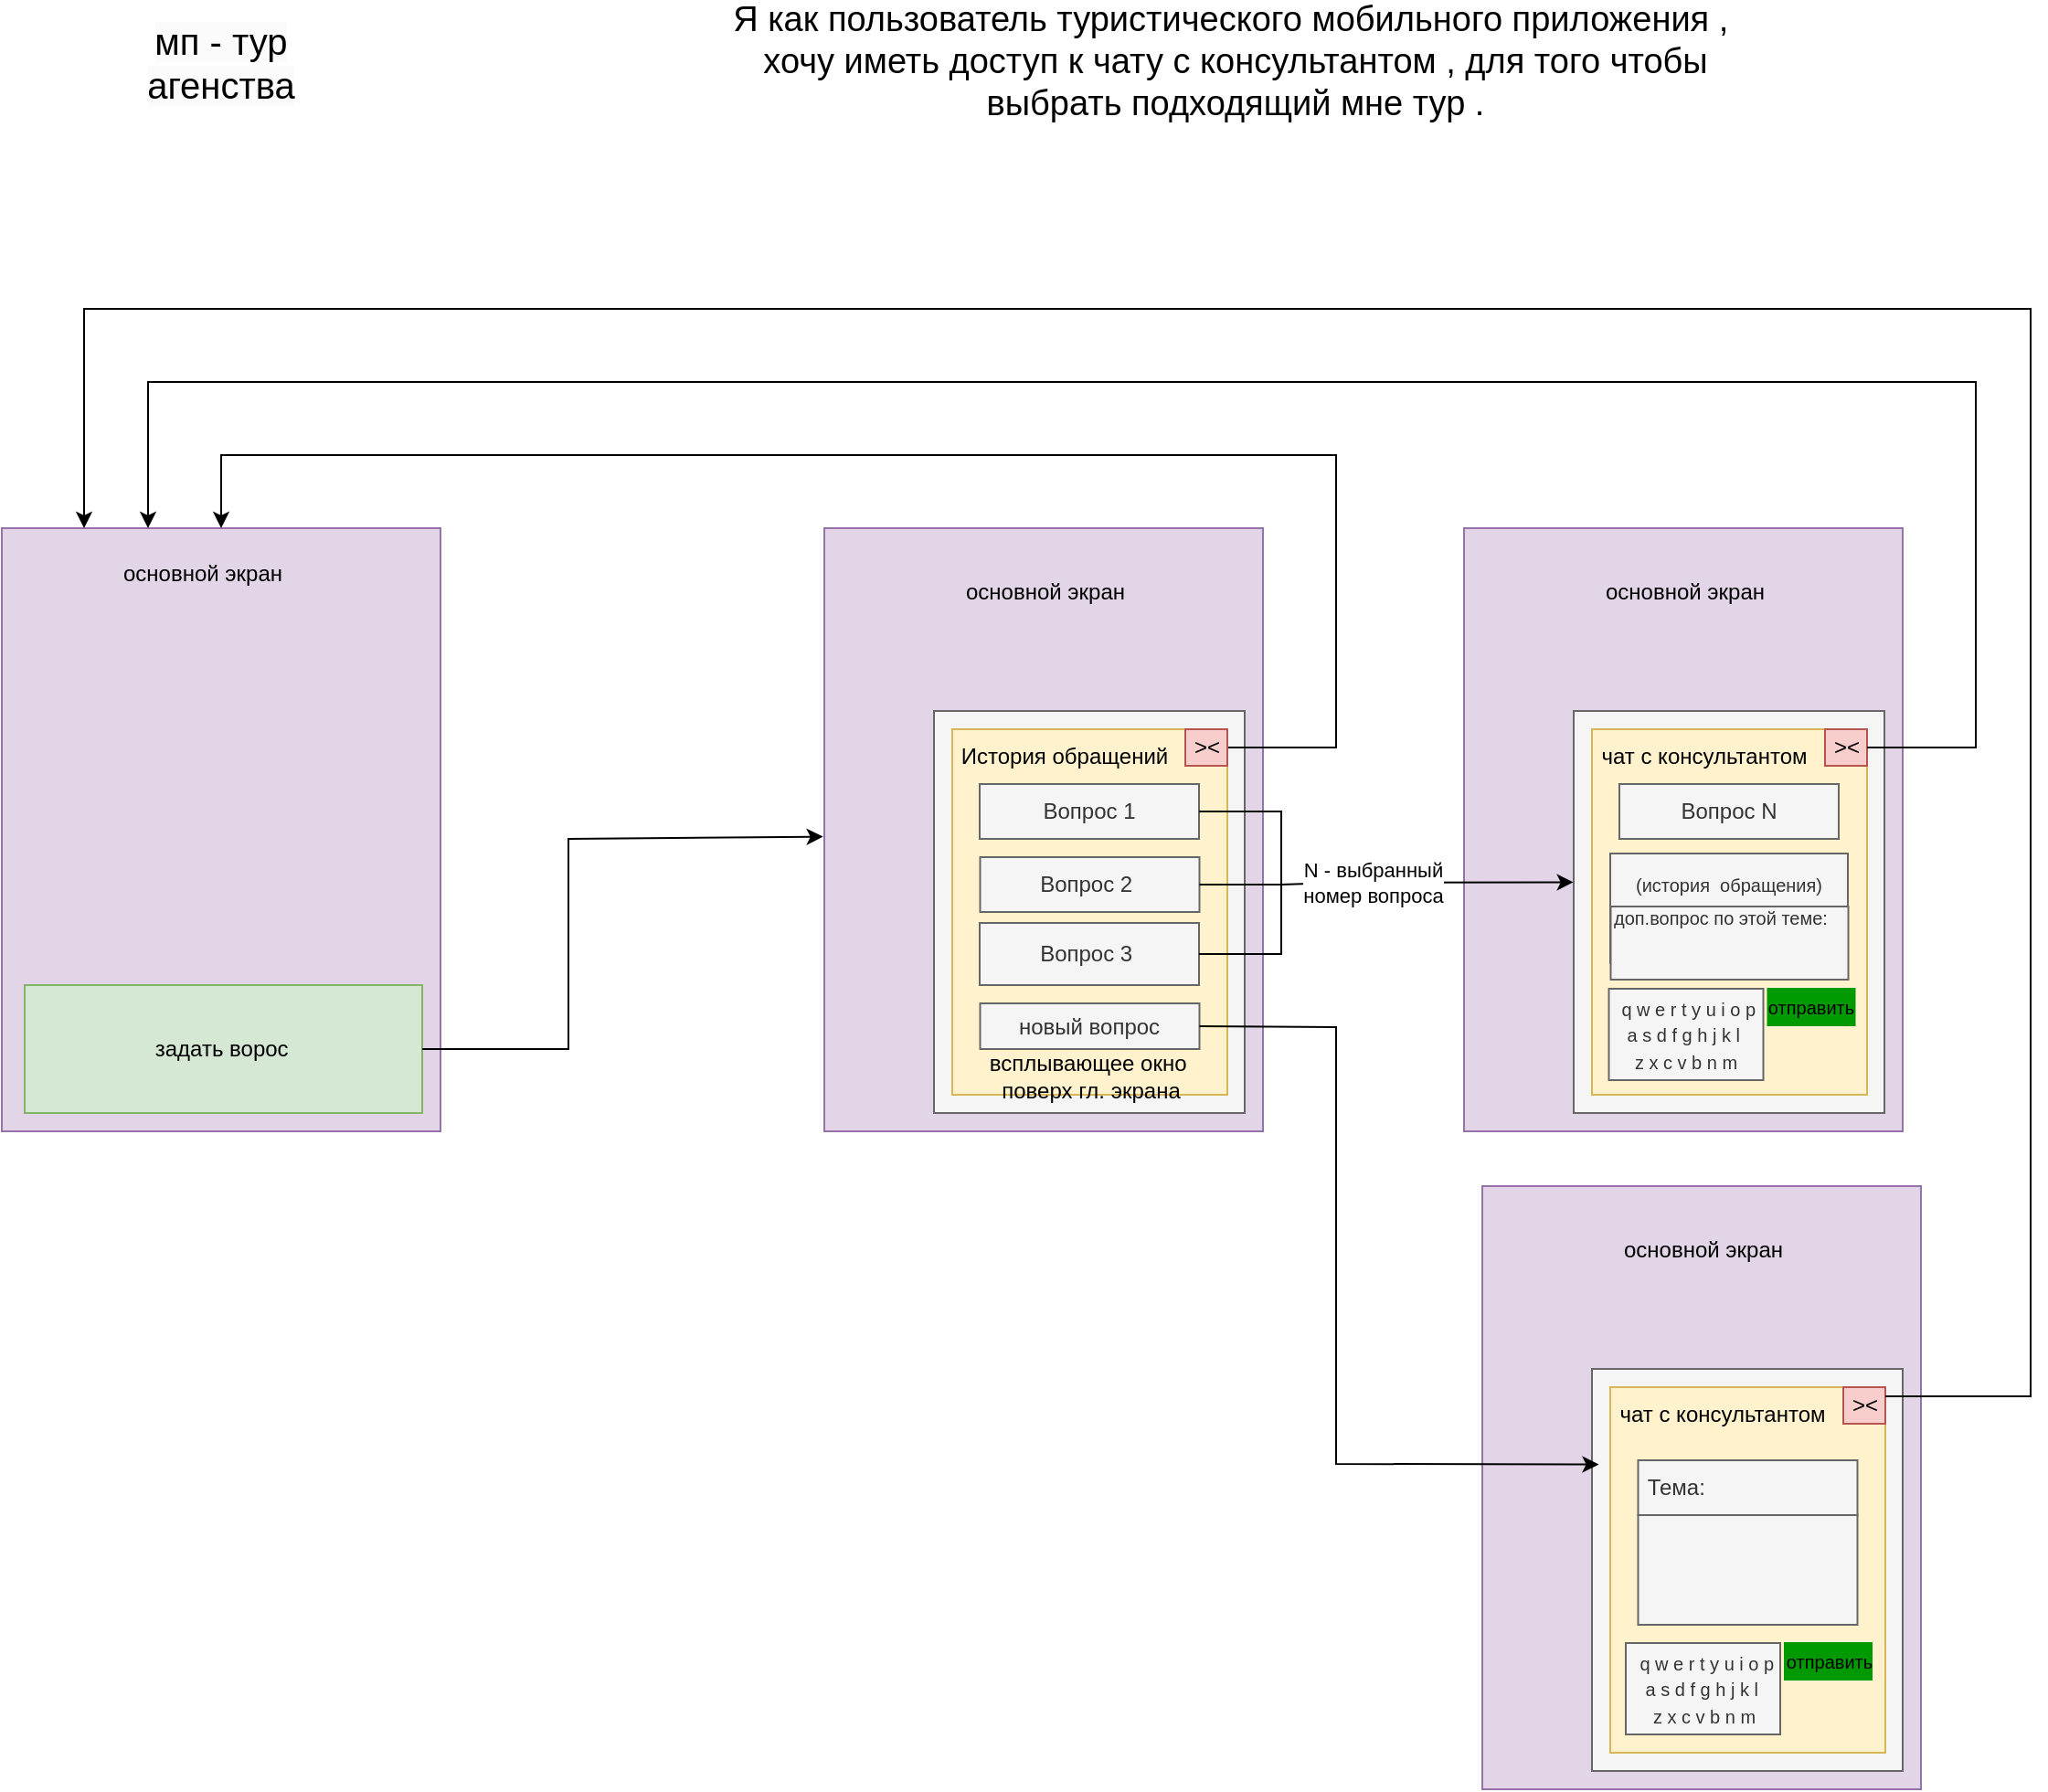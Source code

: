 <mxfile version="24.8.0">
  <diagram name="Страница — 1" id="Ma91BWil_ssSF-kNVNje">
    <mxGraphModel dx="951" dy="869" grid="1" gridSize="10" guides="1" tooltips="1" connect="1" arrows="1" fold="1" page="1" pageScale="1" pageWidth="827" pageHeight="1169" math="0" shadow="0">
      <root>
        <mxCell id="0" />
        <mxCell id="1" parent="0" />
        <mxCell id="qpSAZJQmiiE4QWzmZC8Z-1" value="" style="rounded=0;whiteSpace=wrap;html=1;fillColor=#e1d5e7;strokeColor=#9673a6;" parent="1" vertex="1">
          <mxGeometry x="50" y="560" width="240" height="330" as="geometry" />
        </mxCell>
        <mxCell id="qpSAZJQmiiE4QWzmZC8Z-2" value="Я как пользователь туристического мобильного приложения ,&amp;nbsp;&#xa;хочу иметь доступ к чату с консультантом , для того чтобы выбрать подходящий мне тур ." style="text;html=1;align=center;verticalAlign=middle;whiteSpace=wrap;rounded=0;fontSize=19;" parent="1" vertex="1">
          <mxGeometry x="430" y="290" width="590" height="30" as="geometry" />
        </mxCell>
        <mxCell id="qpSAZJQmiiE4QWzmZC8Z-3" value="&lt;span style=&quot;color: rgb(0, 0, 0); font-family: Helvetica; font-size: 20px; font-style: normal; font-variant-ligatures: normal; font-variant-caps: normal; font-weight: 400; letter-spacing: normal; orphans: 2; text-align: center; text-indent: 0px; text-transform: none; widows: 2; word-spacing: 0px; -webkit-text-stroke-width: 0px; white-space: normal; background-color: rgb(251, 251, 251); text-decoration-thickness: initial; text-decoration-style: initial; text-decoration-color: initial; float: none; display: inline !important;&quot;&gt;мп - тур агенства&lt;/span&gt;" style="text;html=1;align=center;verticalAlign=middle;whiteSpace=wrap;rounded=0;fontSize=20;" parent="1" vertex="1">
          <mxGeometry x="140" y="290" width="60" height="30" as="geometry" />
        </mxCell>
        <mxCell id="qpSAZJQmiiE4QWzmZC8Z-14" value="основной экран" style="text;html=1;align=center;verticalAlign=middle;whiteSpace=wrap;rounded=0;" parent="1" vertex="1">
          <mxGeometry x="100" y="570" width="120" height="30" as="geometry" />
        </mxCell>
        <mxCell id="qpSAZJQmiiE4QWzmZC8Z-17" value="задать ворос&amp;nbsp;" style="rounded=0;whiteSpace=wrap;html=1;fillColor=#d5e8d4;strokeColor=#82b366;" parent="1" vertex="1">
          <mxGeometry x="62.5" y="810" width="217.5" height="70" as="geometry" />
        </mxCell>
        <mxCell id="qpSAZJQmiiE4QWzmZC8Z-18" value="" style="endArrow=classic;html=1;rounded=0;exitX=1;exitY=0.5;exitDx=0;exitDy=0;entryX=-0.004;entryY=0.358;entryDx=0;entryDy=0;entryPerimeter=0;" parent="1" source="qpSAZJQmiiE4QWzmZC8Z-17" edge="1">
          <mxGeometry width="50" height="50" relative="1" as="geometry">
            <mxPoint x="530" y="740" as="sourcePoint" />
            <mxPoint x="499.32" y="728.76" as="targetPoint" />
            <Array as="points">
              <mxPoint x="360" y="845" />
              <mxPoint x="360" y="730" />
            </Array>
          </mxGeometry>
        </mxCell>
        <mxCell id="l0X42Bm0tS4iPZdSs6m8-1" value="" style="rounded=0;whiteSpace=wrap;html=1;fillColor=#e1d5e7;strokeColor=#9673a6;" vertex="1" parent="1">
          <mxGeometry x="500" y="560" width="240" height="330" as="geometry" />
        </mxCell>
        <mxCell id="l0X42Bm0tS4iPZdSs6m8-10" value="" style="rounded=0;whiteSpace=wrap;html=1;fillColor=#f5f5f5;strokeColor=#666666;fontColor=#333333;" vertex="1" parent="1">
          <mxGeometry x="560" y="660" width="170" height="220" as="geometry" />
        </mxCell>
        <mxCell id="l0X42Bm0tS4iPZdSs6m8-12" value="&amp;gt;&amp;lt;" style="rounded=0;whiteSpace=wrap;html=1;fillColor=#f8cecc;strokeColor=#b85450;" vertex="1" parent="1">
          <mxGeometry x="697.5" y="670" width="23" height="20" as="geometry" />
        </mxCell>
        <mxCell id="l0X42Bm0tS4iPZdSs6m8-13" value="" style="rounded=0;whiteSpace=wrap;html=1;fillColor=#fff2cc;strokeColor=#d6b656;" vertex="1" parent="1">
          <mxGeometry x="570" y="670" width="150.5" height="200" as="geometry" />
        </mxCell>
        <mxCell id="l0X42Bm0tS4iPZdSs6m8-14" value="История обращений" style="text;html=1;align=center;verticalAlign=middle;whiteSpace=wrap;rounded=0;" vertex="1" parent="1">
          <mxGeometry x="560" y="670" width="143" height="30" as="geometry" />
        </mxCell>
        <mxCell id="l0X42Bm0tS4iPZdSs6m8-17" value="Вопрос 2&amp;nbsp;" style="rounded=0;whiteSpace=wrap;html=1;fillColor=#f5f5f5;strokeColor=#666666;fontColor=#333333;" vertex="1" parent="1">
          <mxGeometry x="585.25" y="740" width="120" height="30" as="geometry" />
        </mxCell>
        <mxCell id="l0X42Bm0tS4iPZdSs6m8-29" value="основной экран" style="text;html=1;align=center;verticalAlign=middle;whiteSpace=wrap;rounded=0;" vertex="1" parent="1">
          <mxGeometry x="560.75" y="580" width="120" height="30" as="geometry" />
        </mxCell>
        <mxCell id="l0X42Bm0tS4iPZdSs6m8-35" value="" style="endArrow=classic;html=1;rounded=0;exitX=1;exitY=0.5;exitDx=0;exitDy=0;entryX=0.5;entryY=0;entryDx=0;entryDy=0;" edge="1" parent="1" source="l0X42Bm0tS4iPZdSs6m8-12" target="qpSAZJQmiiE4QWzmZC8Z-1">
          <mxGeometry width="50" height="50" relative="1" as="geometry">
            <mxPoint x="1083" y="670" as="sourcePoint" />
            <mxPoint x="700" y="558" as="targetPoint" />
            <Array as="points">
              <mxPoint x="780" y="680" />
              <mxPoint x="780" y="520" />
              <mxPoint x="170" y="520" />
            </Array>
          </mxGeometry>
        </mxCell>
        <mxCell id="l0X42Bm0tS4iPZdSs6m8-37" value="&amp;gt;&amp;lt;" style="rounded=0;whiteSpace=wrap;html=1;fillColor=#f8cecc;strokeColor=#b85450;" vertex="1" parent="1">
          <mxGeometry x="697.5" y="670" width="23" height="20" as="geometry" />
        </mxCell>
        <mxCell id="l0X42Bm0tS4iPZdSs6m8-40" value="Вопрос 1" style="rounded=0;whiteSpace=wrap;html=1;fillColor=#f5f5f5;strokeColor=#666666;fontColor=#333333;" vertex="1" parent="1">
          <mxGeometry x="585" y="700" width="120" height="30" as="geometry" />
        </mxCell>
        <mxCell id="l0X42Bm0tS4iPZdSs6m8-41" value="" style="rounded=0;whiteSpace=wrap;html=1;fillColor=#e1d5e7;strokeColor=#9673a6;" vertex="1" parent="1">
          <mxGeometry x="850" y="560" width="240" height="330" as="geometry" />
        </mxCell>
        <mxCell id="l0X42Bm0tS4iPZdSs6m8-42" value="Обращение" style="rounded=0;whiteSpace=wrap;html=1;fillColor=#f5f5f5;strokeColor=#666666;fontColor=#333333;" vertex="1" parent="1">
          <mxGeometry x="910" y="660" width="170" height="220" as="geometry" />
        </mxCell>
        <mxCell id="l0X42Bm0tS4iPZdSs6m8-43" value="&amp;gt;&amp;lt;" style="rounded=0;whiteSpace=wrap;html=1;fillColor=#f8cecc;strokeColor=#b85450;" vertex="1" parent="1">
          <mxGeometry x="1047.5" y="670" width="23" height="20" as="geometry" />
        </mxCell>
        <mxCell id="l0X42Bm0tS4iPZdSs6m8-44" value="" style="rounded=0;whiteSpace=wrap;html=1;fillColor=#fff2cc;strokeColor=#d6b656;" vertex="1" parent="1">
          <mxGeometry x="920" y="670" width="150.5" height="200" as="geometry" />
        </mxCell>
        <mxCell id="l0X42Bm0tS4iPZdSs6m8-45" value="чат с консультантом" style="text;html=1;align=center;verticalAlign=middle;whiteSpace=wrap;rounded=0;" vertex="1" parent="1">
          <mxGeometry x="910" y="670" width="143" height="30" as="geometry" />
        </mxCell>
        <mxCell id="l0X42Bm0tS4iPZdSs6m8-48" value="&lt;font style=&quot;font-size: 10px;&quot;&gt;(история&amp;nbsp; обращения)&lt;/font&gt;&lt;div style=&quot;font-size: 10px;&quot;&gt;&lt;br&gt;&lt;/div&gt;&lt;div style=&quot;&quot;&gt;&lt;br&gt;&lt;/div&gt;" style="rounded=0;whiteSpace=wrap;html=1;fillColor=#f5f5f5;strokeColor=#666666;fontColor=#333333;" vertex="1" parent="1">
          <mxGeometry x="930" y="738" width="130" height="60" as="geometry" />
        </mxCell>
        <mxCell id="l0X42Bm0tS4iPZdSs6m8-49" value="основной экран" style="text;html=1;align=center;verticalAlign=middle;whiteSpace=wrap;rounded=0;" vertex="1" parent="1">
          <mxGeometry x="910.75" y="580" width="120" height="30" as="geometry" />
        </mxCell>
        <mxCell id="l0X42Bm0tS4iPZdSs6m8-50" value="&amp;gt;&amp;lt;" style="rounded=0;whiteSpace=wrap;html=1;fillColor=#f8cecc;strokeColor=#b85450;" vertex="1" parent="1">
          <mxGeometry x="1047.5" y="670" width="23" height="20" as="geometry" />
        </mxCell>
        <mxCell id="l0X42Bm0tS4iPZdSs6m8-51" value="Вопрос N" style="rounded=0;whiteSpace=wrap;html=1;fillColor=#f5f5f5;strokeColor=#666666;fontColor=#333333;" vertex="1" parent="1">
          <mxGeometry x="935" y="700" width="120" height="30" as="geometry" />
        </mxCell>
        <mxCell id="l0X42Bm0tS4iPZdSs6m8-52" value="Вопрос 3&amp;nbsp;" style="rounded=0;whiteSpace=wrap;html=1;fillColor=#f5f5f5;strokeColor=#666666;fontColor=#333333;" vertex="1" parent="1">
          <mxGeometry x="585" y="776" width="120" height="34" as="geometry" />
        </mxCell>
        <mxCell id="l0X42Bm0tS4iPZdSs6m8-53" value="новый вопрос" style="rounded=0;whiteSpace=wrap;html=1;fillColor=#f5f5f5;strokeColor=#666666;fontColor=#333333;" vertex="1" parent="1">
          <mxGeometry x="585.25" y="820" width="120" height="25" as="geometry" />
        </mxCell>
        <mxCell id="l0X42Bm0tS4iPZdSs6m8-55" value="" style="rounded=0;whiteSpace=wrap;html=1;fillColor=#e1d5e7;strokeColor=#9673a6;" vertex="1" parent="1">
          <mxGeometry x="860" y="920" width="240" height="330" as="geometry" />
        </mxCell>
        <mxCell id="l0X42Bm0tS4iPZdSs6m8-56" value="" style="rounded=0;whiteSpace=wrap;html=1;fillColor=#f5f5f5;strokeColor=#666666;fontColor=#333333;" vertex="1" parent="1">
          <mxGeometry x="920" y="1020" width="170" height="220" as="geometry" />
        </mxCell>
        <mxCell id="l0X42Bm0tS4iPZdSs6m8-57" value="&amp;gt;&amp;lt;" style="rounded=0;whiteSpace=wrap;html=1;fillColor=#f8cecc;strokeColor=#b85450;" vertex="1" parent="1">
          <mxGeometry x="1057.5" y="1030" width="23" height="20" as="geometry" />
        </mxCell>
        <mxCell id="l0X42Bm0tS4iPZdSs6m8-58" value="" style="rounded=0;whiteSpace=wrap;html=1;fillColor=#fff2cc;strokeColor=#d6b656;" vertex="1" parent="1">
          <mxGeometry x="930" y="1030" width="150.5" height="200" as="geometry" />
        </mxCell>
        <mxCell id="l0X42Bm0tS4iPZdSs6m8-59" value="чат с консультантом" style="text;html=1;align=center;verticalAlign=middle;whiteSpace=wrap;rounded=0;" vertex="1" parent="1">
          <mxGeometry x="920" y="1030" width="143" height="30" as="geometry" />
        </mxCell>
        <mxCell id="l0X42Bm0tS4iPZdSs6m8-60" value="&lt;font style=&quot;font-size: 10px;&quot;&gt;&amp;nbsp;q w e r t y u i o p&lt;br&gt;a s d f g h j k l&amp;nbsp;&lt;br&gt;z x c v b n m&lt;/font&gt;" style="rounded=0;whiteSpace=wrap;html=1;fillColor=#f5f5f5;strokeColor=#666666;fontColor=#333333;" vertex="1" parent="1">
          <mxGeometry x="938.5" y="1170" width="84.5" height="50" as="geometry" />
        </mxCell>
        <mxCell id="l0X42Bm0tS4iPZdSs6m8-61" value="&lt;font style=&quot;font-size: 10px;&quot;&gt;отправить&lt;/font&gt;" style="rounded=0;whiteSpace=wrap;html=1;fillColor=#009900;strokeColor=#009900;" vertex="1" parent="1">
          <mxGeometry x="1025.5" y="1170" width="47.5" height="20" as="geometry" />
        </mxCell>
        <mxCell id="l0X42Bm0tS4iPZdSs6m8-62" value="" style="rounded=0;whiteSpace=wrap;html=1;fillColor=#f5f5f5;strokeColor=#666666;fontColor=#333333;align=left;" vertex="1" parent="1">
          <mxGeometry x="945.25" y="1100" width="120" height="60" as="geometry" />
        </mxCell>
        <mxCell id="l0X42Bm0tS4iPZdSs6m8-63" value="основной экран" style="text;html=1;align=center;verticalAlign=middle;whiteSpace=wrap;rounded=0;" vertex="1" parent="1">
          <mxGeometry x="920.75" y="940" width="120" height="30" as="geometry" />
        </mxCell>
        <mxCell id="l0X42Bm0tS4iPZdSs6m8-64" value="&amp;gt;&amp;lt;" style="rounded=0;whiteSpace=wrap;html=1;fillColor=#f8cecc;strokeColor=#b85450;" vertex="1" parent="1">
          <mxGeometry x="1057.5" y="1030" width="23" height="20" as="geometry" />
        </mxCell>
        <mxCell id="l0X42Bm0tS4iPZdSs6m8-65" value="&amp;nbsp;Тема:" style="rounded=0;whiteSpace=wrap;html=1;fillColor=#f5f5f5;strokeColor=#666666;fontColor=#333333;align=left;" vertex="1" parent="1">
          <mxGeometry x="945.25" y="1070" width="120" height="30" as="geometry" />
        </mxCell>
        <mxCell id="l0X42Bm0tS4iPZdSs6m8-66" value="" style="endArrow=classic;html=1;rounded=0;exitX=1;exitY=0.5;exitDx=0;exitDy=0;entryX=0.022;entryY=0.224;entryDx=0;entryDy=0;entryPerimeter=0;" edge="1" parent="1" source="l0X42Bm0tS4iPZdSs6m8-53">
          <mxGeometry width="50" height="50" relative="1" as="geometry">
            <mxPoint x="705.25" y="835.5" as="sourcePoint" />
            <mxPoint x="923.74" y="1072.28" as="targetPoint" />
            <Array as="points">
              <mxPoint x="780" y="833" />
              <mxPoint x="780" y="1072" />
            </Array>
          </mxGeometry>
        </mxCell>
        <mxCell id="l0X42Bm0tS4iPZdSs6m8-67" value="N - выбранный &lt;br&gt;номер вопроса" style="endArrow=classic;html=1;rounded=0;entryX=-0.001;entryY=0.426;entryDx=0;entryDy=0;entryPerimeter=0;" edge="1" parent="1" target="l0X42Bm0tS4iPZdSs6m8-42">
          <mxGeometry x="-0.374" width="50" height="50" relative="1" as="geometry">
            <mxPoint x="750" y="755" as="sourcePoint" />
            <mxPoint x="840" y="755" as="targetPoint" />
            <Array as="points">
              <mxPoint x="780" y="754" />
            </Array>
            <mxPoint as="offset" />
          </mxGeometry>
        </mxCell>
        <mxCell id="l0X42Bm0tS4iPZdSs6m8-68" value="" style="endArrow=none;html=1;rounded=0;entryX=1;entryY=0.5;entryDx=0;entryDy=0;exitX=1;exitY=0.5;exitDx=0;exitDy=0;" edge="1" parent="1" source="l0X42Bm0tS4iPZdSs6m8-52" target="l0X42Bm0tS4iPZdSs6m8-40">
          <mxGeometry width="50" height="50" relative="1" as="geometry">
            <mxPoint x="710" y="770" as="sourcePoint" />
            <mxPoint x="750" y="740" as="targetPoint" />
            <Array as="points">
              <mxPoint x="750" y="793" />
              <mxPoint x="750" y="715" />
            </Array>
          </mxGeometry>
        </mxCell>
        <mxCell id="l0X42Bm0tS4iPZdSs6m8-69" value="" style="endArrow=none;html=1;rounded=0;exitX=1;exitY=0.5;exitDx=0;exitDy=0;" edge="1" parent="1" source="l0X42Bm0tS4iPZdSs6m8-17">
          <mxGeometry width="50" height="50" relative="1" as="geometry">
            <mxPoint x="680" y="780" as="sourcePoint" />
            <mxPoint x="750" y="755" as="targetPoint" />
          </mxGeometry>
        </mxCell>
        <mxCell id="l0X42Bm0tS4iPZdSs6m8-70" value="всплывающее окно&amp;nbsp;&lt;br&gt;поверх гл. экрана" style="text;html=1;align=center;verticalAlign=middle;whiteSpace=wrap;rounded=0;" vertex="1" parent="1">
          <mxGeometry x="560.75" y="845" width="170" height="30" as="geometry" />
        </mxCell>
        <mxCell id="l0X42Bm0tS4iPZdSs6m8-76" value="" style="endArrow=classic;html=1;rounded=0;exitX=1;exitY=0.5;exitDx=0;exitDy=0;" edge="1" parent="1" source="l0X42Bm0tS4iPZdSs6m8-50">
          <mxGeometry width="50" height="50" relative="1" as="geometry">
            <mxPoint x="480" y="930" as="sourcePoint" />
            <mxPoint x="130" y="560" as="targetPoint" />
            <Array as="points">
              <mxPoint x="1130" y="680" />
              <mxPoint x="1130" y="480" />
              <mxPoint x="130" y="480" />
            </Array>
          </mxGeometry>
        </mxCell>
        <mxCell id="l0X42Bm0tS4iPZdSs6m8-77" value="" style="endArrow=classic;html=1;rounded=0;exitX=1;exitY=0.25;exitDx=0;exitDy=0;" edge="1" parent="1" source="l0X42Bm0tS4iPZdSs6m8-64">
          <mxGeometry width="50" height="50" relative="1" as="geometry">
            <mxPoint x="1070" y="910" as="sourcePoint" />
            <mxPoint x="95" y="560" as="targetPoint" />
            <Array as="points">
              <mxPoint x="1160" y="1035" />
              <mxPoint x="1160" y="440" />
              <mxPoint x="95" y="440" />
            </Array>
          </mxGeometry>
        </mxCell>
        <mxCell id="l0X42Bm0tS4iPZdSs6m8-78" value="&lt;font style=&quot;font-size: 10px;&quot;&gt;&amp;nbsp;q w e r t y u i o p&lt;br&gt;a s d f g h j k l&amp;nbsp;&lt;br&gt;z x c v b n m&lt;/font&gt;" style="rounded=0;whiteSpace=wrap;html=1;fillColor=#f5f5f5;strokeColor=#666666;fontColor=#333333;" vertex="1" parent="1">
          <mxGeometry x="929.25" y="812" width="84.5" height="50" as="geometry" />
        </mxCell>
        <mxCell id="l0X42Bm0tS4iPZdSs6m8-79" value="&lt;font style=&quot;font-size: 10px;&quot;&gt;отправить&lt;/font&gt;" style="rounded=0;whiteSpace=wrap;html=1;fillColor=#009900;strokeColor=#009900;" vertex="1" parent="1">
          <mxGeometry x="1016.25" y="812" width="47.5" height="20" as="geometry" />
        </mxCell>
        <mxCell id="l0X42Bm0tS4iPZdSs6m8-80" value="&lt;font style=&quot;font-size: 10px;&quot;&gt;доп.вопрос по этой теме:&lt;/font&gt;&lt;div&gt;&lt;font style=&quot;font-size: 10px;&quot;&gt;&lt;br&gt;&lt;/font&gt;&lt;/div&gt;&lt;div&gt;&lt;font style=&quot;font-size: 10px;&quot;&gt;&lt;br&gt;&lt;/font&gt;&lt;/div&gt;" style="rounded=0;whiteSpace=wrap;html=1;align=left;fillColor=#f5f5f5;fontColor=#333333;strokeColor=#666666;" vertex="1" parent="1">
          <mxGeometry x="930.25" y="767" width="130" height="40" as="geometry" />
        </mxCell>
      </root>
    </mxGraphModel>
  </diagram>
</mxfile>
